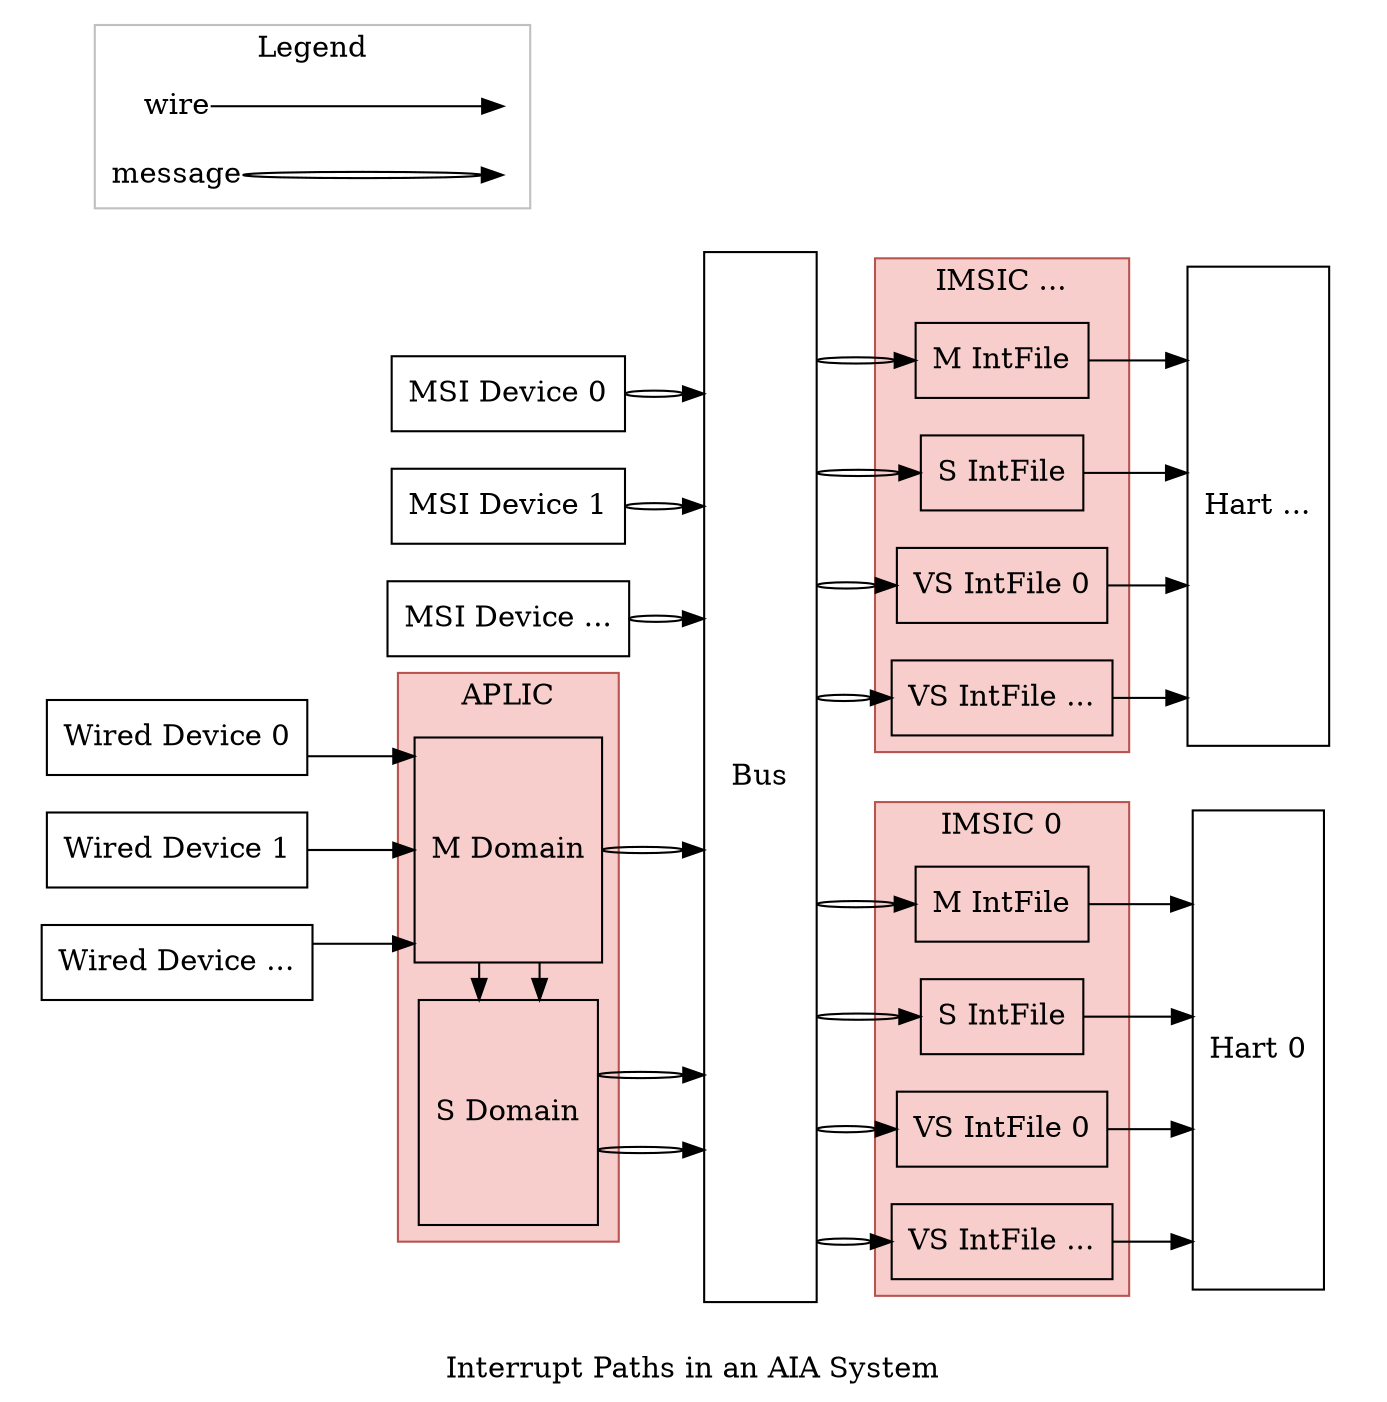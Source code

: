 digraph G {
bgcolor=transparent;
label="Interrupt Paths in an AIA System";
rankdir=LR;
splines=ortho;
subgraph main {
cluster=True;
label="";
pencolor=transparent;
node [shape=box];
msi_device_0 [label="MSI Device 0"];
msi_device_1 [label="MSI Device 1"];
msi_device__ [label="MSI Device ..."];
subgraph aplic {
bgcolor="#F8CECC";
cluster=True;
label=APLIC;
pencolor="#B85450";
style=filled;
m_domain [height=1.5, label="M Domain"];
s_domain [height=1.5, label="S Domain"];
}

wired_device_0 [label="Wired Device 0"];
wired_device_1 [label="Wired Device 1"];
wired_device__ [label="Wired Device ..."];
bus_network [height=7, label=Bus];
subgraph imsic_hart_0 {
cluster=True;
label="";
pencolor=transparent;
subgraph imsic_0 {
bgcolor="#F8CECC";
cluster=True;
label="IMSIC 0";
pencolor="#B85450";
style=filled;
imsic_0_mint_file [label="M IntFile"];
imsic_0_sint_file [label="S IntFile"];
imsic_0_vsint_file_0 [label="VS IntFile 0"];
imsic_0_vsint_file__ [label="VS IntFile ..."];
}

hart_0 [height=3.2, label="Hart 0"];
}

subgraph imsic_hart__ {
cluster=True;
label="";
pencolor=transparent;
subgraph imsic__ {
bgcolor="#F8CECC";
cluster=True;
label="IMSIC ...";
pencolor="#B85450";
style=filled;
imsic___mint_file [label="M IntFile"];
imsic___sint_file [label="S IntFile"];
imsic___vsint_file_0 [label="VS IntFile 0"];
imsic___vsint_file__ [label="VS IntFile ..."];
}

hart__ [height=3.2, label="Hart ..."];
}

msi_device_0 -> bus_network  [color="black:invis:black"];
msi_device_1 -> bus_network  [color="black:invis:black"];
msi_device__ -> bus_network  [color="black:invis:black"];
m_domain -> bus_network  [color="black:invis:black"];
s_domain -> bus_network  [color="black:invis:black"];
s_domain -> bus_network  [color="black:invis:black"];
m_domain -> s_domain  [constraint=False];
m_domain -> s_domain  [constraint=False];
wired_device_0 -> m_domain;
wired_device_1 -> m_domain;
wired_device__ -> m_domain;
imsic_0_mint_file -> hart_0;
bus_network -> imsic_0_mint_file  [color="black:invis:black"];
imsic_0_sint_file -> hart_0;
bus_network -> imsic_0_sint_file  [color="black:invis:black"];
imsic_0_vsint_file_0 -> hart_0;
bus_network -> imsic_0_vsint_file_0  [color="black:invis:black"];
imsic_0_vsint_file__ -> hart_0;
bus_network -> imsic_0_vsint_file__  [color="black:invis:black"];
imsic___mint_file -> hart__;
bus_network -> imsic___mint_file  [color="black:invis:black"];
imsic___sint_file -> hart__;
bus_network -> imsic___sint_file  [color="black:invis:black"];
imsic___vsint_file_0 -> hart__;
bus_network -> imsic___vsint_file_0  [color="black:invis:black"];
imsic___vsint_file__ -> hart__;
bus_network -> imsic___vsint_file__  [color="black:invis:black"];
}

subgraph legend {
cluster=True;
label=Legend;
pencolor=gray;
"legend_$wire_edge_src" [label=wire, shape=plain];
"legend_$wire_edge_dst" [label=" ", shape=plain];
"legend_$wire_edge_src" -> "legend_$wire_edge_dst";
"legend_$message_edge_src" [label=message, shape=plain];
"legend_$message_edge_dst" [label=" ", shape=plain];
"legend_$message_edge_src" -> "legend_$message_edge_dst"  [color="black:invis:black"];
}

}
